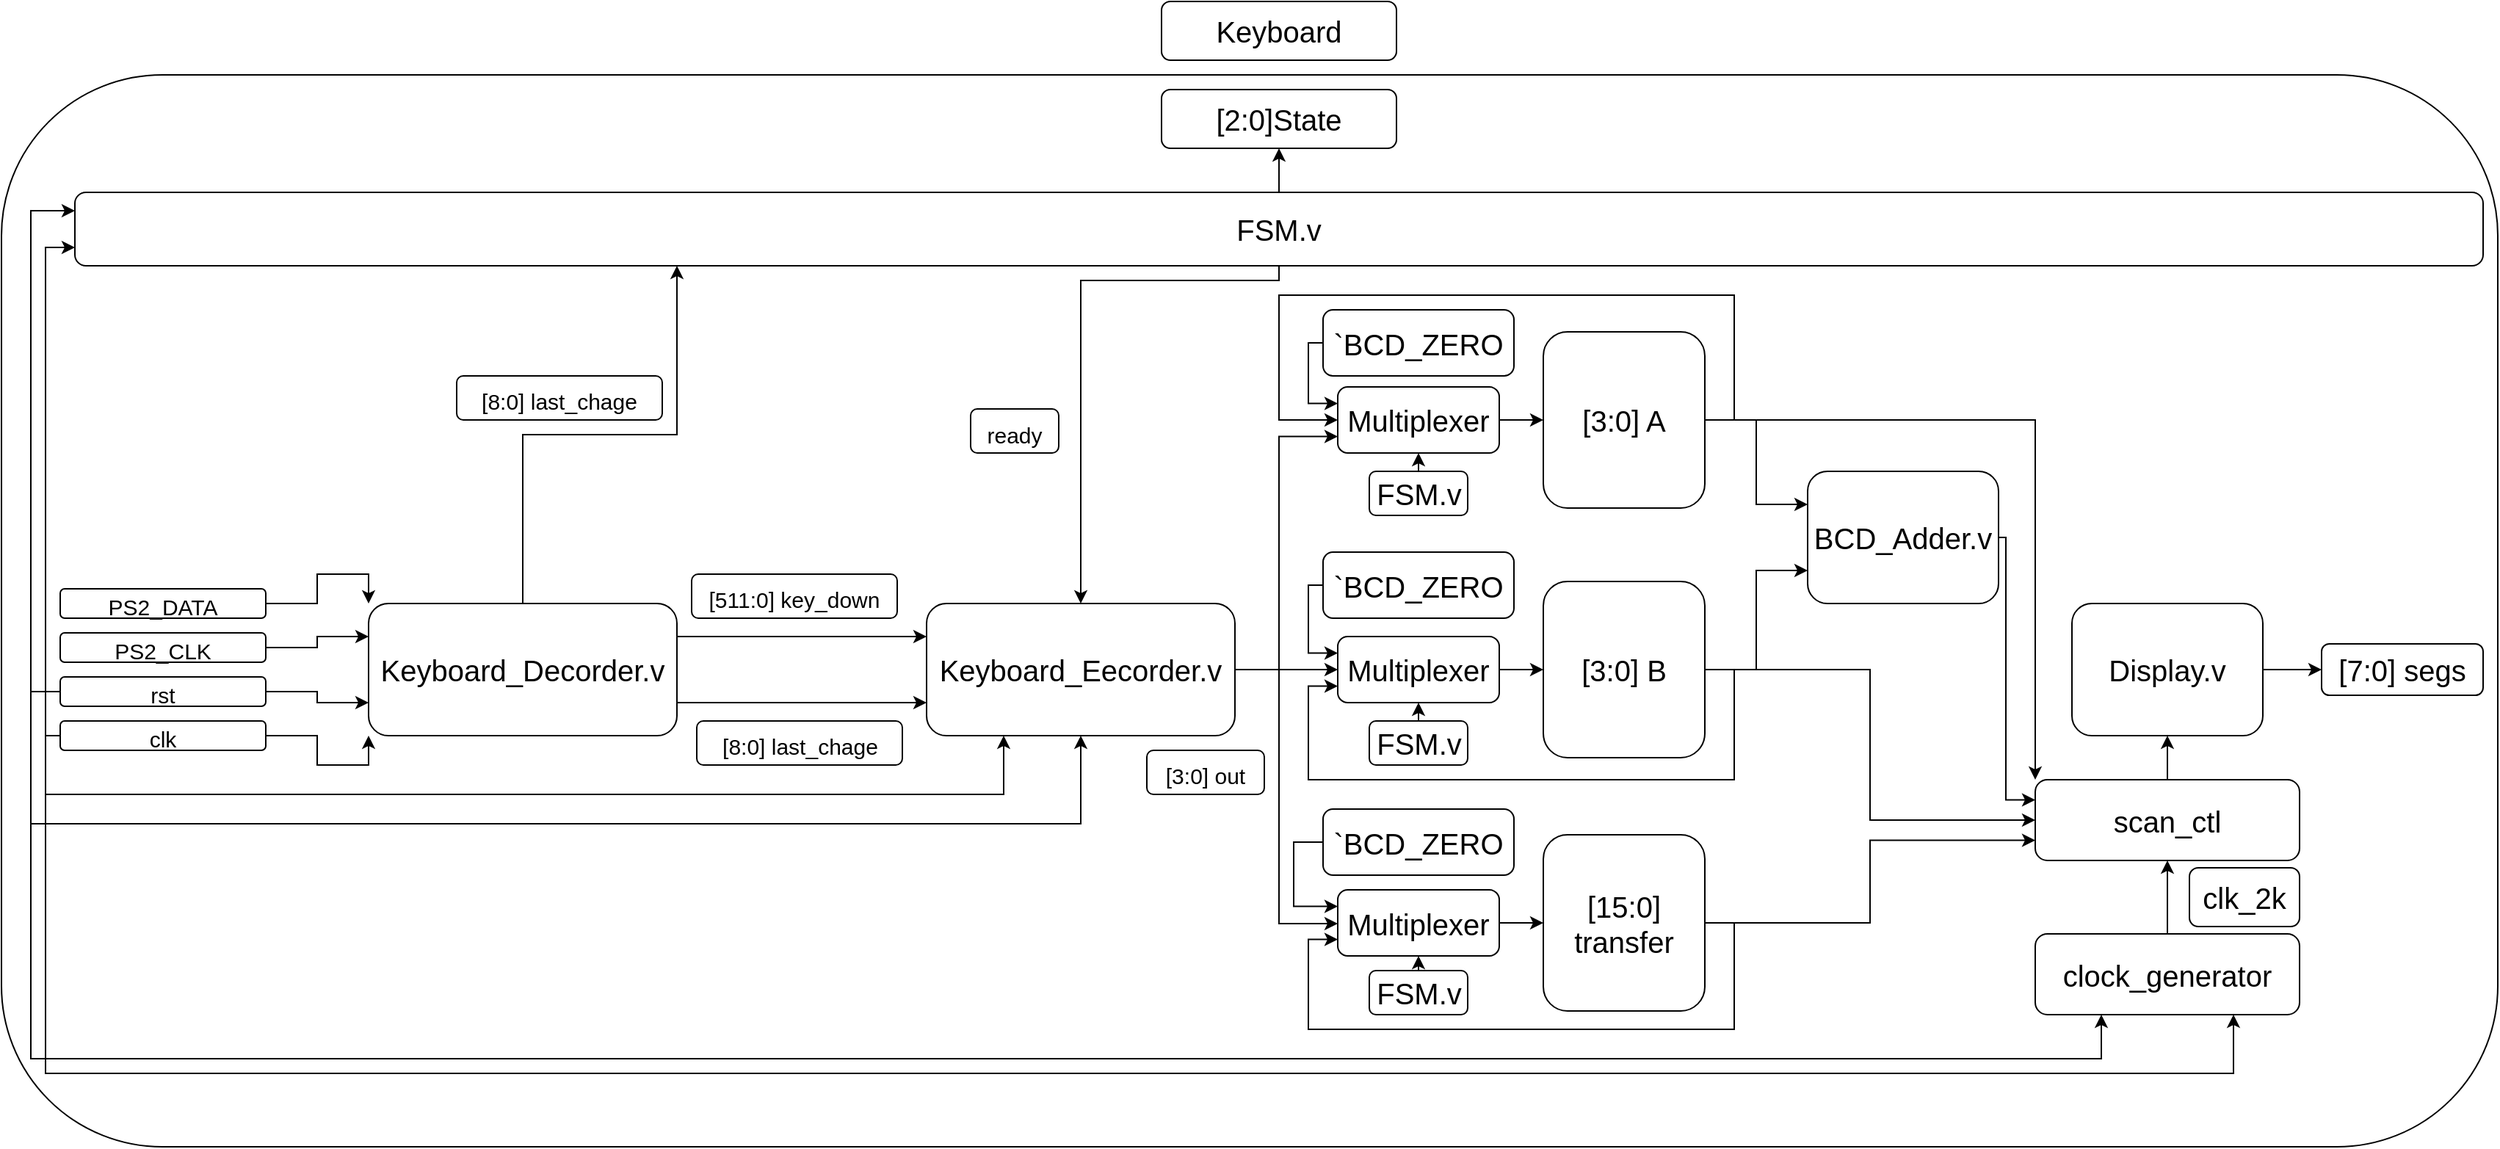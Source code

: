 <mxfile version="17.4.6" type="github">
  <diagram id="8oJJ9RMIoeHt3M_362pg" name="Page-1">
    <mxGraphModel dx="3255" dy="2239" grid="1" gridSize="10" guides="1" tooltips="1" connect="1" arrows="1" fold="1" page="1" pageScale="1" pageWidth="827" pageHeight="1169" math="0" shadow="0">
      <root>
        <mxCell id="0" />
        <mxCell id="1" parent="0" />
        <mxCell id="zFEEPMBEwkbdr89C4eaI-1" value="" style="rounded=1;whiteSpace=wrap;html=1;fontSize=20;" vertex="1" parent="1">
          <mxGeometry x="-130" y="-240" width="1700" height="730" as="geometry" />
        </mxCell>
        <mxCell id="zFEEPMBEwkbdr89C4eaI-2" style="edgeStyle=orthogonalEdgeStyle;rounded=0;orthogonalLoop=1;jettySize=auto;html=1;exitX=1;exitY=0.25;exitDx=0;exitDy=0;entryX=0;entryY=0.25;entryDx=0;entryDy=0;fontSize=20;" edge="1" parent="1" source="zFEEPMBEwkbdr89C4eaI-5" target="zFEEPMBEwkbdr89C4eaI-9">
          <mxGeometry relative="1" as="geometry" />
        </mxCell>
        <mxCell id="zFEEPMBEwkbdr89C4eaI-3" style="edgeStyle=orthogonalEdgeStyle;rounded=0;orthogonalLoop=1;jettySize=auto;html=1;exitX=1;exitY=0.75;exitDx=0;exitDy=0;entryX=0;entryY=0.75;entryDx=0;entryDy=0;fontSize=20;" edge="1" parent="1" source="zFEEPMBEwkbdr89C4eaI-5" target="zFEEPMBEwkbdr89C4eaI-9">
          <mxGeometry relative="1" as="geometry" />
        </mxCell>
        <mxCell id="zFEEPMBEwkbdr89C4eaI-4" style="edgeStyle=orthogonalEdgeStyle;rounded=0;orthogonalLoop=1;jettySize=auto;html=1;exitX=0.5;exitY=0;exitDx=0;exitDy=0;entryX=0.25;entryY=1;entryDx=0;entryDy=0;fontSize=20;" edge="1" parent="1" source="zFEEPMBEwkbdr89C4eaI-5" target="zFEEPMBEwkbdr89C4eaI-68">
          <mxGeometry relative="1" as="geometry" />
        </mxCell>
        <mxCell id="zFEEPMBEwkbdr89C4eaI-5" value="&lt;font style=&quot;font-size: 20px&quot;&gt;Keyboard_Decorder.v&lt;/font&gt;" style="rounded=1;whiteSpace=wrap;html=1;" vertex="1" parent="1">
          <mxGeometry x="120" y="120" width="210" height="90" as="geometry" />
        </mxCell>
        <mxCell id="zFEEPMBEwkbdr89C4eaI-6" style="edgeStyle=orthogonalEdgeStyle;rounded=0;orthogonalLoop=1;jettySize=auto;html=1;exitX=1;exitY=0.5;exitDx=0;exitDy=0;entryX=0;entryY=0.75;entryDx=0;entryDy=0;fontSize=20;" edge="1" parent="1" source="zFEEPMBEwkbdr89C4eaI-9" target="zFEEPMBEwkbdr89C4eaI-30">
          <mxGeometry relative="1" as="geometry">
            <Array as="points">
              <mxPoint x="740" y="165" />
              <mxPoint x="740" y="6" />
            </Array>
          </mxGeometry>
        </mxCell>
        <mxCell id="zFEEPMBEwkbdr89C4eaI-7" style="edgeStyle=orthogonalEdgeStyle;rounded=0;orthogonalLoop=1;jettySize=auto;html=1;exitX=1;exitY=0.5;exitDx=0;exitDy=0;entryX=0;entryY=0.5;entryDx=0;entryDy=0;fontSize=20;" edge="1" parent="1" source="zFEEPMBEwkbdr89C4eaI-9" target="zFEEPMBEwkbdr89C4eaI-45">
          <mxGeometry relative="1" as="geometry" />
        </mxCell>
        <mxCell id="zFEEPMBEwkbdr89C4eaI-8" style="edgeStyle=orthogonalEdgeStyle;rounded=0;orthogonalLoop=1;jettySize=auto;html=1;exitX=1;exitY=0.5;exitDx=0;exitDy=0;fontSize=20;entryX=0;entryY=0.5;entryDx=0;entryDy=0;" edge="1" parent="1" source="zFEEPMBEwkbdr89C4eaI-9" target="zFEEPMBEwkbdr89C4eaI-49">
          <mxGeometry relative="1" as="geometry">
            <mxPoint x="770" y="300" as="targetPoint" />
            <Array as="points">
              <mxPoint x="740" y="165" />
              <mxPoint x="740" y="338" />
              <mxPoint x="780" y="338" />
            </Array>
          </mxGeometry>
        </mxCell>
        <mxCell id="zFEEPMBEwkbdr89C4eaI-9" value="&lt;span style=&quot;font-size: 20px&quot;&gt;Keyboard_Eecorder.v&lt;/span&gt;" style="whiteSpace=wrap;html=1;rounded=1;" vertex="1" parent="1">
          <mxGeometry x="500" y="120" width="210" height="90" as="geometry" />
        </mxCell>
        <mxCell id="zFEEPMBEwkbdr89C4eaI-10" value="&lt;font style=&quot;font-size: 15px&quot;&gt;[511:0] key_down&lt;/font&gt;" style="rounded=1;whiteSpace=wrap;html=1;fontSize=20;" vertex="1" parent="1">
          <mxGeometry x="340" y="100" width="140" height="30" as="geometry" />
        </mxCell>
        <mxCell id="zFEEPMBEwkbdr89C4eaI-11" value="&lt;font style=&quot;font-size: 15px&quot;&gt;[8:0] last_chage&lt;/font&gt;" style="rounded=1;whiteSpace=wrap;html=1;fontSize=20;" vertex="1" parent="1">
          <mxGeometry x="343.5" y="200" width="140" height="30" as="geometry" />
        </mxCell>
        <mxCell id="zFEEPMBEwkbdr89C4eaI-12" style="edgeStyle=orthogonalEdgeStyle;rounded=0;orthogonalLoop=1;jettySize=auto;html=1;exitX=1;exitY=0.5;exitDx=0;exitDy=0;entryX=0;entryY=0;entryDx=0;entryDy=0;fontSize=15;" edge="1" parent="1" source="zFEEPMBEwkbdr89C4eaI-13" target="zFEEPMBEwkbdr89C4eaI-5">
          <mxGeometry relative="1" as="geometry" />
        </mxCell>
        <mxCell id="zFEEPMBEwkbdr89C4eaI-13" value="&lt;span style=&quot;font-size: 15px&quot;&gt;PS2_DATA&lt;/span&gt;" style="rounded=1;whiteSpace=wrap;html=1;fontSize=20;" vertex="1" parent="1">
          <mxGeometry x="-90" y="110" width="140" height="20" as="geometry" />
        </mxCell>
        <mxCell id="zFEEPMBEwkbdr89C4eaI-14" style="edgeStyle=orthogonalEdgeStyle;rounded=0;orthogonalLoop=1;jettySize=auto;html=1;exitX=1;exitY=0.5;exitDx=0;exitDy=0;entryX=0;entryY=0.25;entryDx=0;entryDy=0;fontSize=15;" edge="1" parent="1" source="zFEEPMBEwkbdr89C4eaI-15" target="zFEEPMBEwkbdr89C4eaI-5">
          <mxGeometry relative="1" as="geometry" />
        </mxCell>
        <mxCell id="zFEEPMBEwkbdr89C4eaI-15" value="&lt;span style=&quot;font-size: 15px&quot;&gt;PS2_CLK&lt;/span&gt;" style="rounded=1;whiteSpace=wrap;html=1;fontSize=20;" vertex="1" parent="1">
          <mxGeometry x="-90" y="140" width="140" height="20" as="geometry" />
        </mxCell>
        <mxCell id="zFEEPMBEwkbdr89C4eaI-16" style="edgeStyle=orthogonalEdgeStyle;rounded=0;orthogonalLoop=1;jettySize=auto;html=1;exitX=1;exitY=0.5;exitDx=0;exitDy=0;entryX=0;entryY=0.75;entryDx=0;entryDy=0;fontSize=15;" edge="1" parent="1" source="zFEEPMBEwkbdr89C4eaI-20" target="zFEEPMBEwkbdr89C4eaI-5">
          <mxGeometry relative="1" as="geometry" />
        </mxCell>
        <mxCell id="zFEEPMBEwkbdr89C4eaI-17" style="edgeStyle=orthogonalEdgeStyle;rounded=0;orthogonalLoop=1;jettySize=auto;html=1;exitX=0;exitY=0.5;exitDx=0;exitDy=0;entryX=0.5;entryY=1;entryDx=0;entryDy=0;fontSize=15;" edge="1" parent="1" source="zFEEPMBEwkbdr89C4eaI-20" target="zFEEPMBEwkbdr89C4eaI-9">
          <mxGeometry relative="1" as="geometry">
            <Array as="points">
              <mxPoint x="-110" y="180" />
              <mxPoint x="-110" y="270" />
              <mxPoint x="605" y="270" />
            </Array>
          </mxGeometry>
        </mxCell>
        <mxCell id="zFEEPMBEwkbdr89C4eaI-18" style="edgeStyle=orthogonalEdgeStyle;rounded=0;orthogonalLoop=1;jettySize=auto;html=1;exitX=0;exitY=0.5;exitDx=0;exitDy=0;entryX=0.25;entryY=1;entryDx=0;entryDy=0;fontSize=20;" edge="1" parent="1" source="zFEEPMBEwkbdr89C4eaI-20" target="zFEEPMBEwkbdr89C4eaI-61">
          <mxGeometry relative="1" as="geometry">
            <Array as="points">
              <mxPoint x="-110" y="180" />
              <mxPoint x="-110" y="430" />
              <mxPoint x="1300" y="430" />
            </Array>
          </mxGeometry>
        </mxCell>
        <mxCell id="zFEEPMBEwkbdr89C4eaI-19" style="edgeStyle=orthogonalEdgeStyle;rounded=0;orthogonalLoop=1;jettySize=auto;html=1;exitX=0;exitY=0.5;exitDx=0;exitDy=0;entryX=0;entryY=0.25;entryDx=0;entryDy=0;fontSize=20;" edge="1" parent="1" source="zFEEPMBEwkbdr89C4eaI-20" target="zFEEPMBEwkbdr89C4eaI-68">
          <mxGeometry relative="1" as="geometry" />
        </mxCell>
        <mxCell id="zFEEPMBEwkbdr89C4eaI-20" value="&lt;span style=&quot;font-size: 15px&quot;&gt;rst&lt;/span&gt;" style="rounded=1;whiteSpace=wrap;html=1;fontSize=20;" vertex="1" parent="1">
          <mxGeometry x="-90" y="170" width="140" height="20" as="geometry" />
        </mxCell>
        <mxCell id="zFEEPMBEwkbdr89C4eaI-21" style="edgeStyle=orthogonalEdgeStyle;rounded=0;orthogonalLoop=1;jettySize=auto;html=1;exitX=1;exitY=0.5;exitDx=0;exitDy=0;entryX=0;entryY=1;entryDx=0;entryDy=0;fontSize=15;" edge="1" parent="1" source="zFEEPMBEwkbdr89C4eaI-25" target="zFEEPMBEwkbdr89C4eaI-5">
          <mxGeometry relative="1" as="geometry" />
        </mxCell>
        <mxCell id="zFEEPMBEwkbdr89C4eaI-22" style="edgeStyle=orthogonalEdgeStyle;rounded=0;orthogonalLoop=1;jettySize=auto;html=1;exitX=0;exitY=0.5;exitDx=0;exitDy=0;entryX=0.25;entryY=1;entryDx=0;entryDy=0;fontSize=15;" edge="1" parent="1" source="zFEEPMBEwkbdr89C4eaI-25" target="zFEEPMBEwkbdr89C4eaI-9">
          <mxGeometry relative="1" as="geometry">
            <Array as="points">
              <mxPoint x="-100" y="210" />
              <mxPoint x="-100" y="250" />
              <mxPoint x="553" y="250" />
            </Array>
          </mxGeometry>
        </mxCell>
        <mxCell id="zFEEPMBEwkbdr89C4eaI-23" style="edgeStyle=orthogonalEdgeStyle;rounded=0;orthogonalLoop=1;jettySize=auto;html=1;exitX=0;exitY=0.5;exitDx=0;exitDy=0;fontSize=20;entryX=0.75;entryY=1;entryDx=0;entryDy=0;" edge="1" parent="1" source="zFEEPMBEwkbdr89C4eaI-25" target="zFEEPMBEwkbdr89C4eaI-61">
          <mxGeometry relative="1" as="geometry">
            <mxPoint x="1345" y="723.491" as="targetPoint" />
            <Array as="points">
              <mxPoint x="-100" y="210" />
              <mxPoint x="-100" y="440" />
              <mxPoint x="1390" y="440" />
            </Array>
          </mxGeometry>
        </mxCell>
        <mxCell id="zFEEPMBEwkbdr89C4eaI-24" style="edgeStyle=orthogonalEdgeStyle;rounded=0;orthogonalLoop=1;jettySize=auto;html=1;exitX=0;exitY=0.5;exitDx=0;exitDy=0;entryX=0;entryY=0.75;entryDx=0;entryDy=0;fontSize=20;" edge="1" parent="1" source="zFEEPMBEwkbdr89C4eaI-25" target="zFEEPMBEwkbdr89C4eaI-68">
          <mxGeometry relative="1" as="geometry">
            <Array as="points">
              <mxPoint x="-100" y="210" />
              <mxPoint x="-100" y="-122" />
            </Array>
          </mxGeometry>
        </mxCell>
        <mxCell id="zFEEPMBEwkbdr89C4eaI-25" value="&lt;span style=&quot;font-size: 15px&quot;&gt;clk&lt;/span&gt;" style="rounded=1;whiteSpace=wrap;html=1;fontSize=20;" vertex="1" parent="1">
          <mxGeometry x="-90" y="200" width="140" height="20" as="geometry" />
        </mxCell>
        <mxCell id="zFEEPMBEwkbdr89C4eaI-26" value="" style="edgeStyle=orthogonalEdgeStyle;rounded=0;orthogonalLoop=1;jettySize=auto;html=1;fontSize=20;" edge="1" parent="1" source="zFEEPMBEwkbdr89C4eaI-27" target="zFEEPMBEwkbdr89C4eaI-28">
          <mxGeometry relative="1" as="geometry" />
        </mxCell>
        <mxCell id="zFEEPMBEwkbdr89C4eaI-27" value="&lt;font style=&quot;font-size: 20px&quot;&gt;Display.v&lt;/font&gt;" style="whiteSpace=wrap;html=1;rounded=1;" vertex="1" parent="1">
          <mxGeometry x="1280" y="120" width="130" height="90" as="geometry" />
        </mxCell>
        <mxCell id="zFEEPMBEwkbdr89C4eaI-28" value="&lt;font style=&quot;font-size: 20px&quot;&gt;[7:0] segs&lt;/font&gt;" style="whiteSpace=wrap;html=1;rounded=1;" vertex="1" parent="1">
          <mxGeometry x="1450" y="147.5" width="110" height="35" as="geometry" />
        </mxCell>
        <mxCell id="zFEEPMBEwkbdr89C4eaI-29" style="edgeStyle=orthogonalEdgeStyle;rounded=0;orthogonalLoop=1;jettySize=auto;html=1;exitX=1;exitY=0.5;exitDx=0;exitDy=0;entryX=0;entryY=0.5;entryDx=0;entryDy=0;fontSize=20;" edge="1" parent="1" source="zFEEPMBEwkbdr89C4eaI-30" target="zFEEPMBEwkbdr89C4eaI-34">
          <mxGeometry relative="1" as="geometry" />
        </mxCell>
        <mxCell id="zFEEPMBEwkbdr89C4eaI-30" value="Multiplexer" style="rounded=1;whiteSpace=wrap;html=1;fontSize=20;" vertex="1" parent="1">
          <mxGeometry x="780" y="-27.5" width="110" height="45" as="geometry" />
        </mxCell>
        <mxCell id="zFEEPMBEwkbdr89C4eaI-31" style="edgeStyle=orthogonalEdgeStyle;rounded=0;orthogonalLoop=1;jettySize=auto;html=1;exitX=1;exitY=0.5;exitDx=0;exitDy=0;entryX=0;entryY=0.5;entryDx=0;entryDy=0;fontSize=20;" edge="1" parent="1" source="zFEEPMBEwkbdr89C4eaI-34" target="zFEEPMBEwkbdr89C4eaI-30">
          <mxGeometry relative="1" as="geometry">
            <Array as="points">
              <mxPoint x="1050" y="-5" />
              <mxPoint x="1050" y="-90" />
              <mxPoint x="740" y="-90" />
              <mxPoint x="740" y="-5" />
            </Array>
          </mxGeometry>
        </mxCell>
        <mxCell id="zFEEPMBEwkbdr89C4eaI-32" style="edgeStyle=orthogonalEdgeStyle;rounded=0;orthogonalLoop=1;jettySize=auto;html=1;exitX=1;exitY=0.5;exitDx=0;exitDy=0;entryX=0;entryY=0.25;entryDx=0;entryDy=0;fontSize=20;" edge="1" parent="1" source="zFEEPMBEwkbdr89C4eaI-34" target="zFEEPMBEwkbdr89C4eaI-59">
          <mxGeometry relative="1" as="geometry" />
        </mxCell>
        <mxCell id="zFEEPMBEwkbdr89C4eaI-33" style="edgeStyle=orthogonalEdgeStyle;rounded=0;orthogonalLoop=1;jettySize=auto;html=1;exitX=1;exitY=0.5;exitDx=0;exitDy=0;entryX=0;entryY=0;entryDx=0;entryDy=0;fontSize=20;" edge="1" parent="1" source="zFEEPMBEwkbdr89C4eaI-34" target="zFEEPMBEwkbdr89C4eaI-64">
          <mxGeometry relative="1" as="geometry" />
        </mxCell>
        <mxCell id="zFEEPMBEwkbdr89C4eaI-34" value="[3:0] A" style="rounded=1;whiteSpace=wrap;html=1;fontSize=20;" vertex="1" parent="1">
          <mxGeometry x="920" y="-65" width="110" height="120" as="geometry" />
        </mxCell>
        <mxCell id="zFEEPMBEwkbdr89C4eaI-35" style="edgeStyle=orthogonalEdgeStyle;rounded=0;orthogonalLoop=1;jettySize=auto;html=1;exitX=1;exitY=0.5;exitDx=0;exitDy=0;entryX=0;entryY=0.75;entryDx=0;entryDy=0;fontSize=20;" edge="1" parent="1" source="zFEEPMBEwkbdr89C4eaI-38" target="zFEEPMBEwkbdr89C4eaI-45">
          <mxGeometry relative="1" as="geometry">
            <Array as="points">
              <mxPoint x="1050" y="165" />
              <mxPoint x="1050" y="240" />
              <mxPoint x="760" y="240" />
              <mxPoint x="760" y="176" />
            </Array>
          </mxGeometry>
        </mxCell>
        <mxCell id="zFEEPMBEwkbdr89C4eaI-36" style="edgeStyle=orthogonalEdgeStyle;rounded=0;orthogonalLoop=1;jettySize=auto;html=1;exitX=1;exitY=0.5;exitDx=0;exitDy=0;entryX=0;entryY=0.75;entryDx=0;entryDy=0;fontSize=20;" edge="1" parent="1" source="zFEEPMBEwkbdr89C4eaI-38" target="zFEEPMBEwkbdr89C4eaI-59">
          <mxGeometry relative="1" as="geometry" />
        </mxCell>
        <mxCell id="zFEEPMBEwkbdr89C4eaI-37" style="edgeStyle=orthogonalEdgeStyle;rounded=0;orthogonalLoop=1;jettySize=auto;html=1;exitX=1;exitY=0.5;exitDx=0;exitDy=0;entryX=0;entryY=0.5;entryDx=0;entryDy=0;fontSize=20;" edge="1" parent="1" source="zFEEPMBEwkbdr89C4eaI-38" target="zFEEPMBEwkbdr89C4eaI-64">
          <mxGeometry relative="1" as="geometry" />
        </mxCell>
        <mxCell id="zFEEPMBEwkbdr89C4eaI-38" value="[3:0] B" style="rounded=1;whiteSpace=wrap;html=1;fontSize=20;" vertex="1" parent="1">
          <mxGeometry x="920" y="105" width="110" height="120" as="geometry" />
        </mxCell>
        <mxCell id="zFEEPMBEwkbdr89C4eaI-39" style="edgeStyle=orthogonalEdgeStyle;rounded=0;orthogonalLoop=1;jettySize=auto;html=1;exitX=1;exitY=0.5;exitDx=0;exitDy=0;fontSize=20;entryX=0;entryY=0.75;entryDx=0;entryDy=0;" edge="1" parent="1" source="zFEEPMBEwkbdr89C4eaI-41" target="zFEEPMBEwkbdr89C4eaI-49">
          <mxGeometry relative="1" as="geometry">
            <mxPoint x="760" y="370" as="targetPoint" />
            <Array as="points">
              <mxPoint x="1050" y="337" />
              <mxPoint x="1050" y="410" />
              <mxPoint x="760" y="410" />
              <mxPoint x="760" y="349" />
            </Array>
          </mxGeometry>
        </mxCell>
        <mxCell id="zFEEPMBEwkbdr89C4eaI-40" style="edgeStyle=orthogonalEdgeStyle;rounded=0;orthogonalLoop=1;jettySize=auto;html=1;exitX=1;exitY=0.5;exitDx=0;exitDy=0;entryX=0;entryY=0.75;entryDx=0;entryDy=0;fontSize=20;" edge="1" parent="1" source="zFEEPMBEwkbdr89C4eaI-41" target="zFEEPMBEwkbdr89C4eaI-64">
          <mxGeometry relative="1" as="geometry" />
        </mxCell>
        <mxCell id="zFEEPMBEwkbdr89C4eaI-41" value="[15:0] transfer" style="rounded=1;whiteSpace=wrap;html=1;fontSize=20;" vertex="1" parent="1">
          <mxGeometry x="920" y="277.5" width="110" height="120" as="geometry" />
        </mxCell>
        <mxCell id="zFEEPMBEwkbdr89C4eaI-42" style="edgeStyle=orthogonalEdgeStyle;rounded=0;orthogonalLoop=1;jettySize=auto;html=1;exitX=1;exitY=0.5;exitDx=0;exitDy=0;entryX=0;entryY=0.25;entryDx=0;entryDy=0;fontSize=20;" edge="1" parent="1" source="zFEEPMBEwkbdr89C4eaI-43" target="zFEEPMBEwkbdr89C4eaI-30">
          <mxGeometry relative="1" as="geometry">
            <Array as="points">
              <mxPoint x="760" y="-57" />
              <mxPoint x="760" y="-16" />
            </Array>
          </mxGeometry>
        </mxCell>
        <mxCell id="zFEEPMBEwkbdr89C4eaI-43" value="`BCD_ZERO" style="rounded=1;whiteSpace=wrap;html=1;fontSize=20;" vertex="1" parent="1">
          <mxGeometry x="770" y="-80" width="130" height="45" as="geometry" />
        </mxCell>
        <mxCell id="zFEEPMBEwkbdr89C4eaI-44" style="edgeStyle=orthogonalEdgeStyle;rounded=0;orthogonalLoop=1;jettySize=auto;html=1;exitX=1;exitY=0.5;exitDx=0;exitDy=0;entryX=0;entryY=0.5;entryDx=0;entryDy=0;fontSize=20;" edge="1" parent="1" source="zFEEPMBEwkbdr89C4eaI-45" target="zFEEPMBEwkbdr89C4eaI-38">
          <mxGeometry relative="1" as="geometry" />
        </mxCell>
        <mxCell id="zFEEPMBEwkbdr89C4eaI-45" value="Multiplexer" style="rounded=1;whiteSpace=wrap;html=1;fontSize=20;" vertex="1" parent="1">
          <mxGeometry x="780" y="142.5" width="110" height="45" as="geometry" />
        </mxCell>
        <mxCell id="zFEEPMBEwkbdr89C4eaI-46" style="edgeStyle=orthogonalEdgeStyle;rounded=0;orthogonalLoop=1;jettySize=auto;html=1;exitX=0;exitY=0.5;exitDx=0;exitDy=0;entryX=0;entryY=0.25;entryDx=0;entryDy=0;fontSize=20;" edge="1" parent="1" source="zFEEPMBEwkbdr89C4eaI-47" target="zFEEPMBEwkbdr89C4eaI-45">
          <mxGeometry relative="1" as="geometry">
            <Array as="points">
              <mxPoint x="760" y="107" />
              <mxPoint x="760" y="154" />
            </Array>
          </mxGeometry>
        </mxCell>
        <mxCell id="zFEEPMBEwkbdr89C4eaI-47" value="`BCD_ZERO" style="rounded=1;whiteSpace=wrap;html=1;fontSize=20;" vertex="1" parent="1">
          <mxGeometry x="770" y="85" width="130" height="45" as="geometry" />
        </mxCell>
        <mxCell id="zFEEPMBEwkbdr89C4eaI-48" value="" style="edgeStyle=orthogonalEdgeStyle;rounded=0;orthogonalLoop=1;jettySize=auto;html=1;fontSize=20;" edge="1" parent="1" source="zFEEPMBEwkbdr89C4eaI-49" target="zFEEPMBEwkbdr89C4eaI-41">
          <mxGeometry relative="1" as="geometry" />
        </mxCell>
        <mxCell id="zFEEPMBEwkbdr89C4eaI-49" value="Multiplexer" style="rounded=1;whiteSpace=wrap;html=1;fontSize=20;" vertex="1" parent="1">
          <mxGeometry x="780" y="315" width="110" height="45" as="geometry" />
        </mxCell>
        <mxCell id="zFEEPMBEwkbdr89C4eaI-50" style="edgeStyle=orthogonalEdgeStyle;rounded=0;orthogonalLoop=1;jettySize=auto;html=1;exitX=0;exitY=0.5;exitDx=0;exitDy=0;entryX=0;entryY=0.25;entryDx=0;entryDy=0;fontSize=20;" edge="1" parent="1" source="zFEEPMBEwkbdr89C4eaI-51" target="zFEEPMBEwkbdr89C4eaI-49">
          <mxGeometry relative="1" as="geometry" />
        </mxCell>
        <mxCell id="zFEEPMBEwkbdr89C4eaI-51" value="`BCD_ZERO" style="rounded=1;whiteSpace=wrap;html=1;fontSize=20;" vertex="1" parent="1">
          <mxGeometry x="770" y="260" width="130" height="45" as="geometry" />
        </mxCell>
        <mxCell id="zFEEPMBEwkbdr89C4eaI-52" style="edgeStyle=orthogonalEdgeStyle;rounded=0;orthogonalLoop=1;jettySize=auto;html=1;exitX=0.5;exitY=0;exitDx=0;exitDy=0;entryX=0.5;entryY=1;entryDx=0;entryDy=0;fontSize=20;" edge="1" parent="1" source="zFEEPMBEwkbdr89C4eaI-53" target="zFEEPMBEwkbdr89C4eaI-49">
          <mxGeometry relative="1" as="geometry" />
        </mxCell>
        <mxCell id="zFEEPMBEwkbdr89C4eaI-53" value="&lt;font style=&quot;font-size: 20px&quot;&gt;FSM.v&lt;/font&gt;" style="rounded=1;whiteSpace=wrap;html=1;" vertex="1" parent="1">
          <mxGeometry x="801.5" y="370" width="67" height="30" as="geometry" />
        </mxCell>
        <mxCell id="zFEEPMBEwkbdr89C4eaI-54" style="edgeStyle=orthogonalEdgeStyle;rounded=0;orthogonalLoop=1;jettySize=auto;html=1;exitX=0.5;exitY=0;exitDx=0;exitDy=0;entryX=0.5;entryY=1;entryDx=0;entryDy=0;fontSize=20;" edge="1" parent="1" source="zFEEPMBEwkbdr89C4eaI-55" target="zFEEPMBEwkbdr89C4eaI-45">
          <mxGeometry relative="1" as="geometry" />
        </mxCell>
        <mxCell id="zFEEPMBEwkbdr89C4eaI-55" value="&lt;font style=&quot;font-size: 20px&quot;&gt;FSM.v&lt;/font&gt;" style="rounded=1;whiteSpace=wrap;html=1;" vertex="1" parent="1">
          <mxGeometry x="801.5" y="200" width="67" height="30" as="geometry" />
        </mxCell>
        <mxCell id="zFEEPMBEwkbdr89C4eaI-56" style="edgeStyle=orthogonalEdgeStyle;rounded=0;orthogonalLoop=1;jettySize=auto;html=1;exitX=0.5;exitY=0;exitDx=0;exitDy=0;entryX=0.5;entryY=1;entryDx=0;entryDy=0;fontSize=20;" edge="1" parent="1" source="zFEEPMBEwkbdr89C4eaI-57" target="zFEEPMBEwkbdr89C4eaI-30">
          <mxGeometry relative="1" as="geometry" />
        </mxCell>
        <mxCell id="zFEEPMBEwkbdr89C4eaI-57" value="&lt;font style=&quot;font-size: 20px&quot;&gt;FSM.v&lt;/font&gt;" style="rounded=1;whiteSpace=wrap;html=1;" vertex="1" parent="1">
          <mxGeometry x="801.5" y="30" width="67" height="30" as="geometry" />
        </mxCell>
        <mxCell id="zFEEPMBEwkbdr89C4eaI-58" style="edgeStyle=orthogonalEdgeStyle;rounded=0;orthogonalLoop=1;jettySize=auto;html=1;exitX=1;exitY=0.5;exitDx=0;exitDy=0;entryX=0;entryY=0.25;entryDx=0;entryDy=0;fontSize=20;" edge="1" parent="1" source="zFEEPMBEwkbdr89C4eaI-59" target="zFEEPMBEwkbdr89C4eaI-64">
          <mxGeometry relative="1" as="geometry">
            <Array as="points">
              <mxPoint x="1235" y="75" />
              <mxPoint x="1235" y="254" />
            </Array>
          </mxGeometry>
        </mxCell>
        <mxCell id="zFEEPMBEwkbdr89C4eaI-59" value="&lt;font style=&quot;font-size: 20px&quot;&gt;BCD_Adder.v&lt;/font&gt;" style="whiteSpace=wrap;html=1;rounded=1;" vertex="1" parent="1">
          <mxGeometry x="1100" y="30" width="130" height="90" as="geometry" />
        </mxCell>
        <mxCell id="zFEEPMBEwkbdr89C4eaI-60" value="" style="edgeStyle=orthogonalEdgeStyle;rounded=0;orthogonalLoop=1;jettySize=auto;html=1;fontSize=20;" edge="1" parent="1" source="zFEEPMBEwkbdr89C4eaI-61" target="zFEEPMBEwkbdr89C4eaI-64">
          <mxGeometry relative="1" as="geometry" />
        </mxCell>
        <mxCell id="zFEEPMBEwkbdr89C4eaI-61" value="&lt;font style=&quot;font-size: 20px&quot;&gt;clock_generator&lt;/font&gt;" style="whiteSpace=wrap;html=1;rounded=1;" vertex="1" parent="1">
          <mxGeometry x="1255" y="345" width="180" height="55" as="geometry" />
        </mxCell>
        <mxCell id="zFEEPMBEwkbdr89C4eaI-62" value="&lt;span style=&quot;font-size: 20px&quot;&gt;clk_2k&lt;/span&gt;" style="whiteSpace=wrap;html=1;rounded=1;" vertex="1" parent="1">
          <mxGeometry x="1360" y="300" width="75" height="40" as="geometry" />
        </mxCell>
        <mxCell id="zFEEPMBEwkbdr89C4eaI-63" value="" style="edgeStyle=orthogonalEdgeStyle;rounded=0;orthogonalLoop=1;jettySize=auto;html=1;fontSize=20;" edge="1" parent="1" source="zFEEPMBEwkbdr89C4eaI-64" target="zFEEPMBEwkbdr89C4eaI-27">
          <mxGeometry relative="1" as="geometry" />
        </mxCell>
        <mxCell id="zFEEPMBEwkbdr89C4eaI-64" value="&lt;font style=&quot;font-size: 20px&quot;&gt;scan_ctl&lt;br&gt;&lt;/font&gt;" style="whiteSpace=wrap;html=1;rounded=1;" vertex="1" parent="1">
          <mxGeometry x="1255" y="240" width="180" height="55" as="geometry" />
        </mxCell>
        <mxCell id="zFEEPMBEwkbdr89C4eaI-65" value="&lt;font style=&quot;font-size: 15px&quot;&gt;[3:0] out&lt;/font&gt;" style="rounded=1;whiteSpace=wrap;html=1;fontSize=20;" vertex="1" parent="1">
          <mxGeometry x="650" y="220" width="80" height="30" as="geometry" />
        </mxCell>
        <mxCell id="zFEEPMBEwkbdr89C4eaI-66" value="" style="edgeStyle=orthogonalEdgeStyle;rounded=0;orthogonalLoop=1;jettySize=auto;html=1;fontSize=20;" edge="1" parent="1" source="zFEEPMBEwkbdr89C4eaI-68" target="zFEEPMBEwkbdr89C4eaI-69">
          <mxGeometry relative="1" as="geometry" />
        </mxCell>
        <mxCell id="zFEEPMBEwkbdr89C4eaI-67" style="edgeStyle=orthogonalEdgeStyle;rounded=0;orthogonalLoop=1;jettySize=auto;html=1;exitX=0.5;exitY=1;exitDx=0;exitDy=0;entryX=0.5;entryY=0;entryDx=0;entryDy=0;fontSize=20;" edge="1" parent="1" source="zFEEPMBEwkbdr89C4eaI-68" target="zFEEPMBEwkbdr89C4eaI-9">
          <mxGeometry relative="1" as="geometry">
            <Array as="points">
              <mxPoint x="740" y="-100" />
              <mxPoint x="605" y="-100" />
            </Array>
          </mxGeometry>
        </mxCell>
        <mxCell id="zFEEPMBEwkbdr89C4eaI-68" value="&lt;span style=&quot;font-size: 20px&quot;&gt;FSM.v&lt;/span&gt;" style="whiteSpace=wrap;html=1;rounded=1;" vertex="1" parent="1">
          <mxGeometry x="-80" y="-160" width="1640" height="50" as="geometry" />
        </mxCell>
        <mxCell id="zFEEPMBEwkbdr89C4eaI-69" value="&lt;font style=&quot;font-size: 20px&quot;&gt;[2:0]State&lt;/font&gt;" style="whiteSpace=wrap;html=1;rounded=1;" vertex="1" parent="1">
          <mxGeometry x="660" y="-230" width="160" height="40" as="geometry" />
        </mxCell>
        <mxCell id="zFEEPMBEwkbdr89C4eaI-70" value="&lt;span style=&quot;font-size: 15px&quot;&gt;ready&lt;/span&gt;" style="rounded=1;whiteSpace=wrap;html=1;fontSize=20;" vertex="1" parent="1">
          <mxGeometry x="530" y="-12.5" width="60" height="30" as="geometry" />
        </mxCell>
        <mxCell id="zFEEPMBEwkbdr89C4eaI-71" value="&lt;font style=&quot;font-size: 15px&quot;&gt;[8:0] last_chage&lt;/font&gt;" style="rounded=1;whiteSpace=wrap;html=1;fontSize=20;" vertex="1" parent="1">
          <mxGeometry x="180" y="-35" width="140" height="30" as="geometry" />
        </mxCell>
        <mxCell id="zFEEPMBEwkbdr89C4eaI-72" value="&lt;font style=&quot;font-size: 20px&quot;&gt;Keyboard&lt;/font&gt;" style="whiteSpace=wrap;html=1;rounded=1;" vertex="1" parent="1">
          <mxGeometry x="660" y="-290" width="160" height="40" as="geometry" />
        </mxCell>
      </root>
    </mxGraphModel>
  </diagram>
</mxfile>

